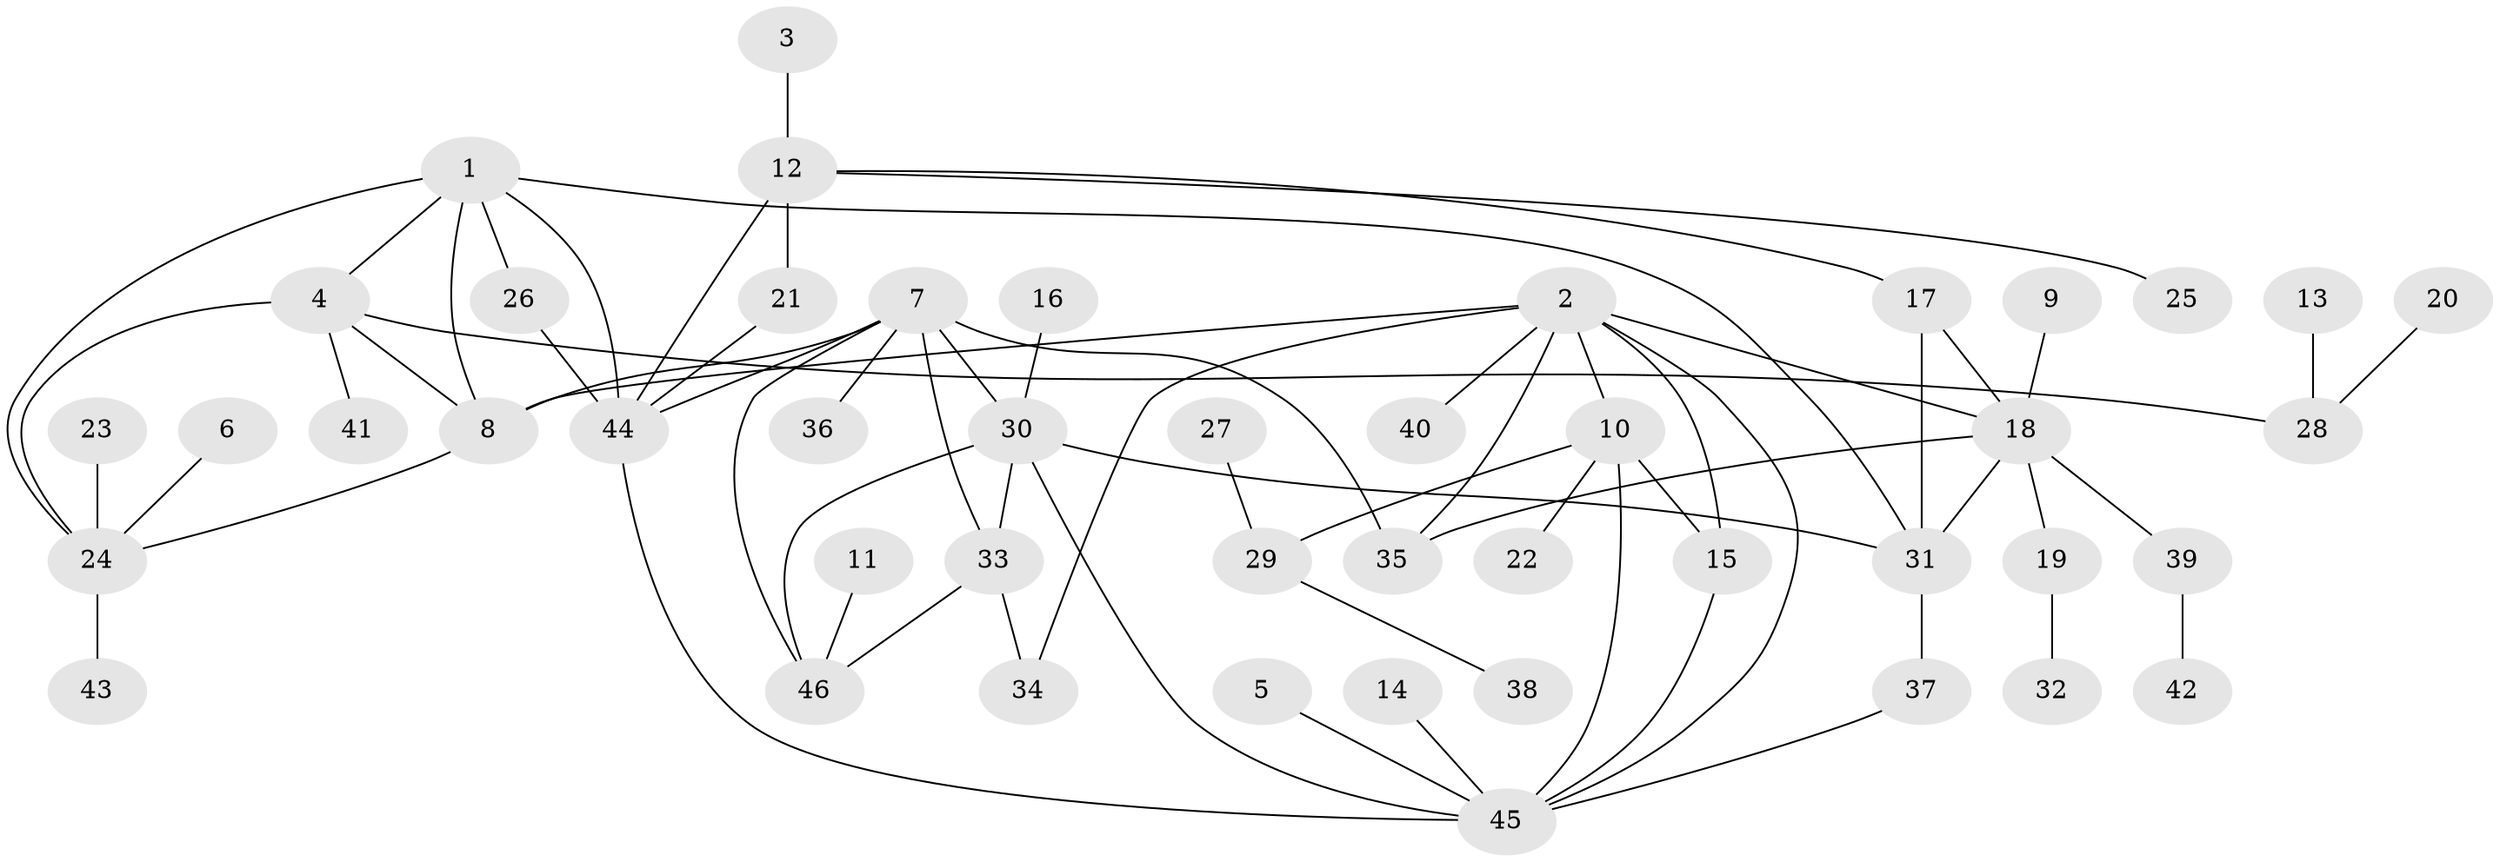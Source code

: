 // original degree distribution, {6: 0.054945054945054944, 8: 0.054945054945054944, 7: 0.03296703296703297, 10: 0.02197802197802198, 5: 0.03296703296703297, 3: 0.03296703296703297, 4: 0.06593406593406594, 1: 0.6043956043956044, 2: 0.0989010989010989}
// Generated by graph-tools (version 1.1) at 2025/02/03/09/25 03:02:32]
// undirected, 46 vertices, 67 edges
graph export_dot {
graph [start="1"]
  node [color=gray90,style=filled];
  1;
  2;
  3;
  4;
  5;
  6;
  7;
  8;
  9;
  10;
  11;
  12;
  13;
  14;
  15;
  16;
  17;
  18;
  19;
  20;
  21;
  22;
  23;
  24;
  25;
  26;
  27;
  28;
  29;
  30;
  31;
  32;
  33;
  34;
  35;
  36;
  37;
  38;
  39;
  40;
  41;
  42;
  43;
  44;
  45;
  46;
  1 -- 4 [weight=1.0];
  1 -- 8 [weight=1.0];
  1 -- 24 [weight=1.0];
  1 -- 26 [weight=1.0];
  1 -- 31 [weight=1.0];
  1 -- 44 [weight=1.0];
  2 -- 8 [weight=1.0];
  2 -- 10 [weight=1.0];
  2 -- 15 [weight=1.0];
  2 -- 18 [weight=1.0];
  2 -- 34 [weight=1.0];
  2 -- 35 [weight=1.0];
  2 -- 40 [weight=1.0];
  2 -- 45 [weight=1.0];
  3 -- 12 [weight=1.0];
  4 -- 8 [weight=1.0];
  4 -- 24 [weight=1.0];
  4 -- 28 [weight=1.0];
  4 -- 41 [weight=1.0];
  5 -- 45 [weight=1.0];
  6 -- 24 [weight=1.0];
  7 -- 8 [weight=1.0];
  7 -- 30 [weight=1.0];
  7 -- 33 [weight=1.0];
  7 -- 35 [weight=1.0];
  7 -- 36 [weight=1.0];
  7 -- 44 [weight=1.0];
  7 -- 46 [weight=1.0];
  8 -- 24 [weight=1.0];
  9 -- 18 [weight=1.0];
  10 -- 15 [weight=1.0];
  10 -- 22 [weight=1.0];
  10 -- 29 [weight=1.0];
  10 -- 45 [weight=1.0];
  11 -- 46 [weight=1.0];
  12 -- 17 [weight=1.0];
  12 -- 21 [weight=1.0];
  12 -- 25 [weight=1.0];
  12 -- 44 [weight=2.0];
  13 -- 28 [weight=1.0];
  14 -- 45 [weight=1.0];
  15 -- 45 [weight=1.0];
  16 -- 30 [weight=1.0];
  17 -- 18 [weight=1.0];
  17 -- 31 [weight=2.0];
  18 -- 19 [weight=1.0];
  18 -- 31 [weight=2.0];
  18 -- 35 [weight=1.0];
  18 -- 39 [weight=1.0];
  19 -- 32 [weight=1.0];
  20 -- 28 [weight=1.0];
  21 -- 44 [weight=2.0];
  23 -- 24 [weight=1.0];
  24 -- 43 [weight=1.0];
  26 -- 44 [weight=1.0];
  27 -- 29 [weight=1.0];
  29 -- 38 [weight=1.0];
  30 -- 31 [weight=1.0];
  30 -- 33 [weight=1.0];
  30 -- 45 [weight=1.0];
  30 -- 46 [weight=1.0];
  31 -- 37 [weight=1.0];
  33 -- 34 [weight=1.0];
  33 -- 46 [weight=1.0];
  37 -- 45 [weight=1.0];
  39 -- 42 [weight=1.0];
  44 -- 45 [weight=1.0];
}
